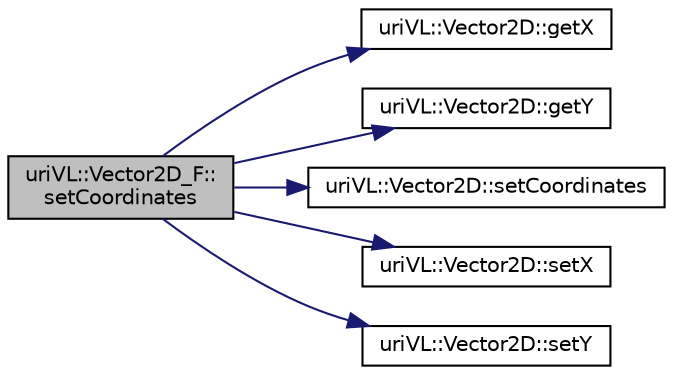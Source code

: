 digraph "uriVL::Vector2D_F::setCoordinates"
{
  edge [fontname="Helvetica",fontsize="10",labelfontname="Helvetica",labelfontsize="10"];
  node [fontname="Helvetica",fontsize="10",shape=record];
  rankdir="LR";
  Node1 [label="uriVL::Vector2D_F::\lsetCoordinates",height=0.2,width=0.4,color="black", fillcolor="grey75", style="filled", fontcolor="black"];
  Node1 -> Node2 [color="midnightblue",fontsize="10",style="solid",fontname="Helvetica"];
  Node2 [label="uriVL::Vector2D::getX",height=0.2,width=0.4,color="black", fillcolor="white", style="filled",URL="$classuriVL_1_1Vector2D.html#adf68cdb1ee4f2893901a8e2a8ddb0222",tooltip="Returns the pixel&#39;s x coordinate. "];
  Node1 -> Node3 [color="midnightblue",fontsize="10",style="solid",fontname="Helvetica"];
  Node3 [label="uriVL::Vector2D::getY",height=0.2,width=0.4,color="black", fillcolor="white", style="filled",URL="$classuriVL_1_1Vector2D.html#a628cfb743cef10647c281626f42a3eb0",tooltip="Returns the pixel&#39;s y coordinate. "];
  Node1 -> Node4 [color="midnightblue",fontsize="10",style="solid",fontname="Helvetica"];
  Node4 [label="uriVL::Vector2D::setCoordinates",height=0.2,width=0.4,color="black", fillcolor="white", style="filled",URL="$classuriVL_1_1Vector2D.html#a124ed4f3d9ae986d07824d2cbf5ea825",tooltip="Assigns new coordinates to the vector. "];
  Node1 -> Node5 [color="midnightblue",fontsize="10",style="solid",fontname="Helvetica"];
  Node5 [label="uriVL::Vector2D::setX",height=0.2,width=0.4,color="black", fillcolor="white", style="filled",URL="$classuriVL_1_1Vector2D.html#a295ee54631b85ea959f15c1b63822171",tooltip="Assigns new x coordinate to the vector. "];
  Node1 -> Node6 [color="midnightblue",fontsize="10",style="solid",fontname="Helvetica"];
  Node6 [label="uriVL::Vector2D::setY",height=0.2,width=0.4,color="black", fillcolor="white", style="filled",URL="$classuriVL_1_1Vector2D.html#aca0c97135c0d2bd57c64b016d83ed719",tooltip="Assigns new y coordinate to the vector. "];
}
